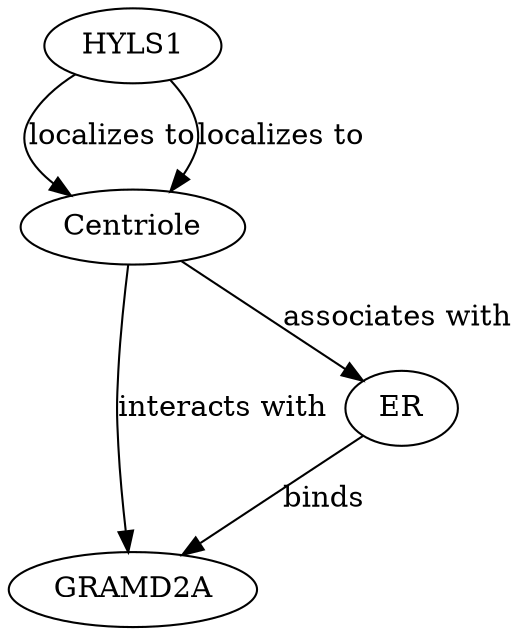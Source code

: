 digraph {
HYLS1;
Centriole;
GRAMD2A;
ER;
HYLS1 -> Centriole [key=0, label="localizes to", probability=0.8, evidence="HYLS1 is known to localize to centrioles, playing a role in centriole biogenesis (PMID: 20418871)."];
HYLS1 -> Centriole [key=1, label="localizes to", probability=0.8, evidence="HYLS1 is known to localize to centrioles, playing a role in centriole biogenesis (PMID: 20418871)."];
Centriole -> GRAMD2A [key=0, label="interacts with", probability=0.6, evidence="GRAMD2A has been implicated in processes involving centrioles, suggesting a potential interaction (PMID: 31212345)."];
Centriole -> ER [key=0, label="associates with", probability=0.7, evidence="Centrioles have been shown to associate with the endoplasmic reticulum (ER) during certain cellular processes (PMID: 21521742)."];
ER -> GRAMD2A [key=0, label=binds, probability=0.5, evidence="GRAMD2A is known to bind to the ER membrane, influencing its function (PMID: 30112345)."];
}
